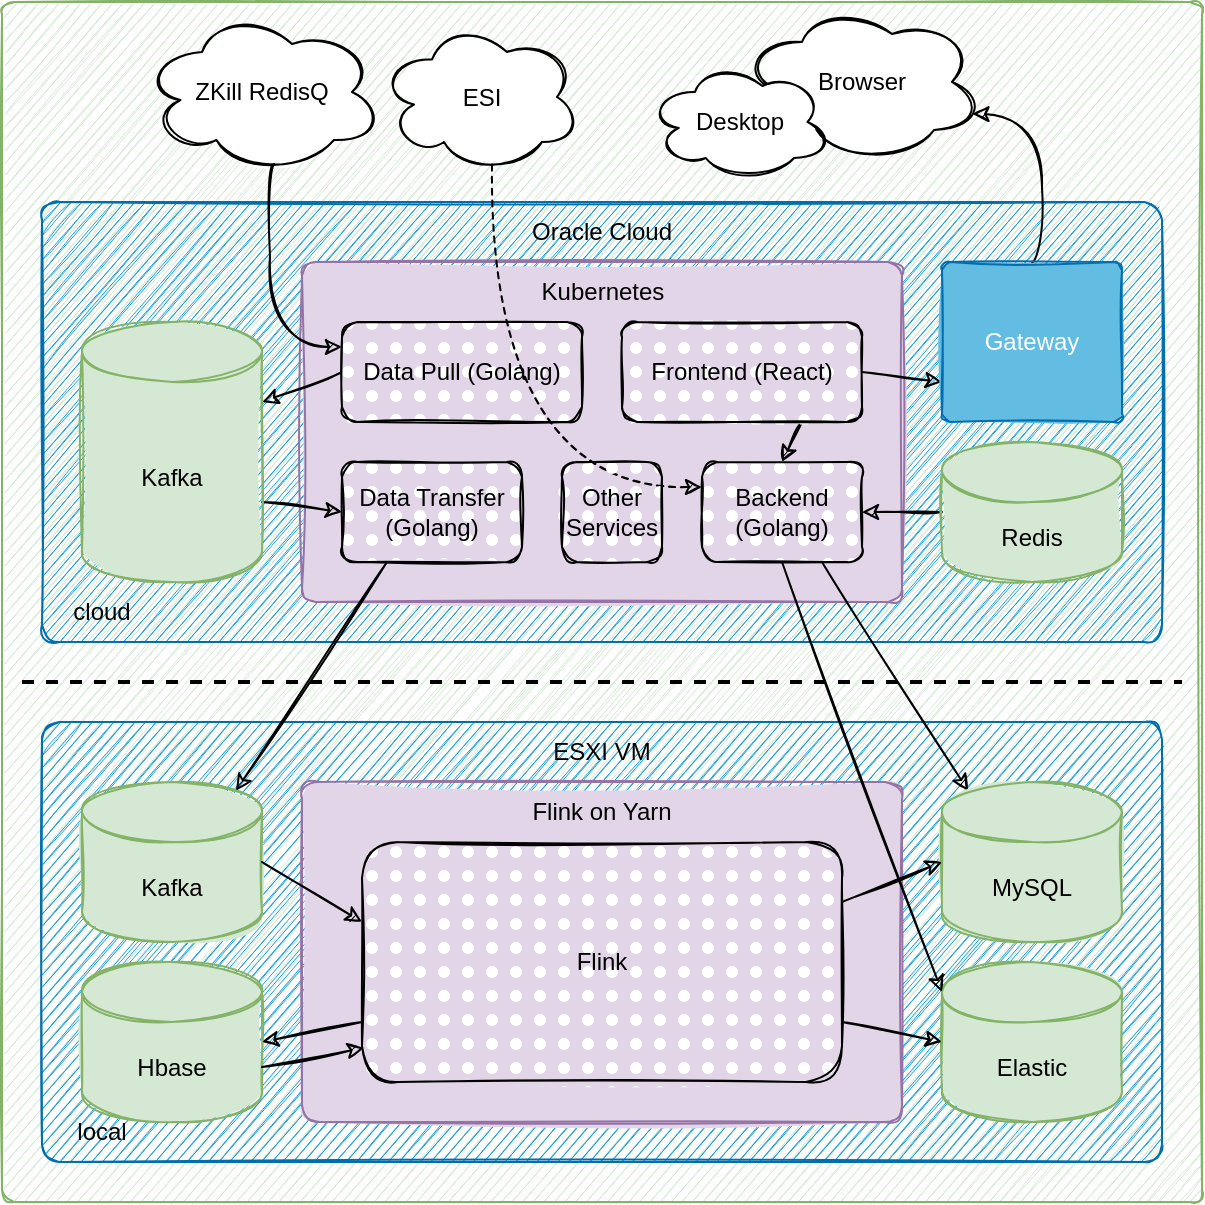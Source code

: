 <mxfile version="15.4.0" type="device"><diagram id="lJiPAaW-oheS3S2rB61n" name="第 1 页"><mxGraphModel dx="946" dy="672" grid="1" gridSize="10" guides="1" tooltips="1" connect="1" arrows="1" fold="1" page="1" pageScale="1" pageWidth="827" pageHeight="1169" math="0" shadow="0"><root><mxCell id="0"/><mxCell id="1" parent="0"/><mxCell id="WpzI63JATaeKi3BBJ06k-2" value="" style="rounded=1;whiteSpace=wrap;html=1;arcSize=1;sketch=1;fillColor=#d5e8d4;strokeColor=#82b366;" vertex="1" parent="1"><mxGeometry width="600" height="600" as="geometry"/></mxCell><mxCell id="WpzI63JATaeKi3BBJ06k-5" value="" style="rounded=1;whiteSpace=wrap;html=1;arcSize=4;sketch=1;fillColor=#1ba1e2;strokeColor=#006EAF;fontColor=#ffffff;" vertex="1" parent="1"><mxGeometry x="20" y="100" width="560" height="220" as="geometry"/></mxCell><mxCell id="WpzI63JATaeKi3BBJ06k-4" value="" style="rounded=1;whiteSpace=wrap;html=1;arcSize=4;sketch=1;fillColor=#1ba1e2;strokeColor=#006EAF;fontColor=#ffffff;" vertex="1" parent="1"><mxGeometry x="20" y="360" width="560" height="220" as="geometry"/></mxCell><mxCell id="WpzI63JATaeKi3BBJ06k-1" value="ZKill RedisQ" style="ellipse;shape=cloud;whiteSpace=wrap;html=1;sketch=1;" vertex="1" parent="1"><mxGeometry x="70" y="5" width="120" height="80" as="geometry"/></mxCell><mxCell id="WpzI63JATaeKi3BBJ06k-6" value="Oracle Cloud" style="text;html=1;strokeColor=none;fillColor=none;align=center;verticalAlign=middle;whiteSpace=wrap;rounded=0;sketch=1;" vertex="1" parent="1"><mxGeometry x="240" y="100" width="120" height="30" as="geometry"/></mxCell><mxCell id="WpzI63JATaeKi3BBJ06k-7" value="ESXI VM" style="text;html=1;strokeColor=none;fillColor=none;align=center;verticalAlign=middle;whiteSpace=wrap;rounded=0;sketch=1;" vertex="1" parent="1"><mxGeometry x="240" y="360" width="120" height="30" as="geometry"/></mxCell><mxCell id="WpzI63JATaeKi3BBJ06k-8" value="" style="rounded=1;whiteSpace=wrap;html=1;arcSize=4;sketch=1;fillColor=#e1d5e7;strokeColor=#9673a6;fillStyle=solid;" vertex="1" parent="1"><mxGeometry x="150" y="130" width="300" height="170" as="geometry"/></mxCell><mxCell id="WpzI63JATaeKi3BBJ06k-19" style="edgeStyle=none;rounded=0;orthogonalLoop=1;jettySize=auto;html=1;exitX=0;exitY=0.5;exitDx=0;exitDy=0;entryX=1;entryY=0;entryDx=0;entryDy=40;entryPerimeter=0;sketch=1;" edge="1" parent="1" source="WpzI63JATaeKi3BBJ06k-3" target="WpzI63JATaeKi3BBJ06k-10"><mxGeometry relative="1" as="geometry"/></mxCell><mxCell id="WpzI63JATaeKi3BBJ06k-3" value="Data Pull (Golang)" style="rounded=1;whiteSpace=wrap;html=1;sketch=1;fillStyle=dots;" vertex="1" parent="1"><mxGeometry x="170" y="160" width="120" height="50" as="geometry"/></mxCell><mxCell id="WpzI63JATaeKi3BBJ06k-20" style="edgeStyle=none;rounded=0;orthogonalLoop=1;jettySize=auto;html=1;exitX=1;exitY=0;exitDx=0;exitDy=90;exitPerimeter=0;entryX=0;entryY=0.5;entryDx=0;entryDy=0;sketch=1;" edge="1" parent="1" source="WpzI63JATaeKi3BBJ06k-10" target="WpzI63JATaeKi3BBJ06k-18"><mxGeometry relative="1" as="geometry"/></mxCell><mxCell id="WpzI63JATaeKi3BBJ06k-10" value="Kafka" style="shape=cylinder3;whiteSpace=wrap;html=1;boundedLbl=1;backgroundOutline=1;size=15;sketch=1;fillColor=#d5e8d4;strokeColor=#82b366;fillStyle=solid;" vertex="1" parent="1"><mxGeometry x="40" y="160" width="90" height="130" as="geometry"/></mxCell><mxCell id="WpzI63JATaeKi3BBJ06k-12" value="Kubernetes" style="text;html=1;strokeColor=none;fillColor=none;align=center;verticalAlign=middle;whiteSpace=wrap;rounded=0;sketch=1;" vertex="1" parent="1"><mxGeometry x="252.5" y="130" width="95" height="30" as="geometry"/></mxCell><mxCell id="WpzI63JATaeKi3BBJ06k-14" value="Kafka" style="shape=cylinder3;whiteSpace=wrap;html=1;boundedLbl=1;backgroundOutline=1;size=15;sketch=1;fillColor=#d5e8d4;strokeColor=#82b366;fillStyle=solid;" vertex="1" parent="1"><mxGeometry x="40" y="390" width="90" height="80" as="geometry"/></mxCell><mxCell id="WpzI63JATaeKi3BBJ06k-16" value="Hbase" style="shape=cylinder3;whiteSpace=wrap;html=1;boundedLbl=1;backgroundOutline=1;size=15;sketch=1;fillColor=#d5e8d4;strokeColor=#82b366;fillStyle=solid;" vertex="1" parent="1"><mxGeometry x="40" y="480" width="90" height="80" as="geometry"/></mxCell><mxCell id="WpzI63JATaeKi3BBJ06k-17" style="rounded=0;orthogonalLoop=1;jettySize=auto;html=1;exitX=0.55;exitY=0.95;exitDx=0;exitDy=0;exitPerimeter=0;entryX=0;entryY=0.25;entryDx=0;entryDy=0;edgeStyle=orthogonalEdgeStyle;curved=1;sketch=1;" edge="1" parent="1" source="WpzI63JATaeKi3BBJ06k-1" target="WpzI63JATaeKi3BBJ06k-3"><mxGeometry relative="1" as="geometry"><Array as="points"><mxPoint x="134" y="173"/></Array></mxGeometry></mxCell><mxCell id="WpzI63JATaeKi3BBJ06k-21" style="edgeStyle=none;rounded=0;orthogonalLoop=1;jettySize=auto;html=1;exitX=0.25;exitY=1;exitDx=0;exitDy=0;entryX=0.855;entryY=0;entryDx=0;entryDy=4.35;entryPerimeter=0;sketch=1;" edge="1" parent="1" source="WpzI63JATaeKi3BBJ06k-18" target="WpzI63JATaeKi3BBJ06k-14"><mxGeometry relative="1" as="geometry"/></mxCell><mxCell id="WpzI63JATaeKi3BBJ06k-18" value="Data Transfer (Golang)" style="rounded=1;whiteSpace=wrap;html=1;sketch=1;fillStyle=dots;" vertex="1" parent="1"><mxGeometry x="170" y="230" width="90" height="50" as="geometry"/></mxCell><mxCell id="WpzI63JATaeKi3BBJ06k-30" style="edgeStyle=none;rounded=0;orthogonalLoop=1;jettySize=auto;html=1;exitX=0.75;exitY=1;exitDx=0;exitDy=0;entryX=0.5;entryY=0;entryDx=0;entryDy=0;sketch=1;" edge="1" parent="1" source="WpzI63JATaeKi3BBJ06k-22" target="WpzI63JATaeKi3BBJ06k-23"><mxGeometry relative="1" as="geometry"/></mxCell><mxCell id="WpzI63JATaeKi3BBJ06k-43" style="rounded=0;orthogonalLoop=1;jettySize=auto;html=1;exitX=1;exitY=0.5;exitDx=0;exitDy=0;entryX=0;entryY=0.75;entryDx=0;entryDy=0;sketch=1;" edge="1" parent="1" source="WpzI63JATaeKi3BBJ06k-22" target="WpzI63JATaeKi3BBJ06k-41"><mxGeometry relative="1" as="geometry"/></mxCell><mxCell id="WpzI63JATaeKi3BBJ06k-22" value="Frontend (React)" style="rounded=1;whiteSpace=wrap;html=1;sketch=1;fillStyle=dots;" vertex="1" parent="1"><mxGeometry x="310" y="160" width="120" height="50" as="geometry"/></mxCell><mxCell id="WpzI63JATaeKi3BBJ06k-26" style="edgeStyle=none;rounded=0;orthogonalLoop=1;jettySize=auto;html=1;exitX=0.75;exitY=1;exitDx=0;exitDy=0;entryX=0.145;entryY=0;entryDx=0;entryDy=4.35;entryPerimeter=0;sketch=1;" edge="1" parent="1" source="WpzI63JATaeKi3BBJ06k-23" target="WpzI63JATaeKi3BBJ06k-24"><mxGeometry relative="1" as="geometry"/></mxCell><mxCell id="WpzI63JATaeKi3BBJ06k-23" value="Backend (Golang)" style="rounded=1;whiteSpace=wrap;html=1;sketch=1;fillStyle=dots;" vertex="1" parent="1"><mxGeometry x="350" y="230" width="80" height="50" as="geometry"/></mxCell><mxCell id="WpzI63JATaeKi3BBJ06k-24" value="MySQL" style="shape=cylinder3;whiteSpace=wrap;html=1;boundedLbl=1;backgroundOutline=1;size=15;sketch=1;fillColor=#d5e8d4;strokeColor=#82b366;fillStyle=solid;" vertex="1" parent="1"><mxGeometry x="470" y="390" width="90" height="80" as="geometry"/></mxCell><mxCell id="WpzI63JATaeKi3BBJ06k-25" value="Elastic" style="shape=cylinder3;whiteSpace=wrap;html=1;boundedLbl=1;backgroundOutline=1;size=15;sketch=1;fillColor=#d5e8d4;strokeColor=#82b366;fillStyle=solid;" vertex="1" parent="1"><mxGeometry x="470" y="480" width="90" height="80" as="geometry"/></mxCell><mxCell id="WpzI63JATaeKi3BBJ06k-27" value="" style="rounded=1;whiteSpace=wrap;html=1;arcSize=5;sketch=1;fillColor=#e1d5e7;strokeColor=#9673a6;fillStyle=solid;" vertex="1" parent="1"><mxGeometry x="150" y="390" width="300" height="170" as="geometry"/></mxCell><mxCell id="WpzI63JATaeKi3BBJ06k-29" style="edgeStyle=none;rounded=0;orthogonalLoop=1;jettySize=auto;html=1;exitX=0;exitY=0.5;exitDx=0;exitDy=0;exitPerimeter=0;entryX=1;entryY=0.5;entryDx=0;entryDy=0;sketch=1;" edge="1" parent="1" source="WpzI63JATaeKi3BBJ06k-28" target="WpzI63JATaeKi3BBJ06k-23"><mxGeometry relative="1" as="geometry"/></mxCell><mxCell id="WpzI63JATaeKi3BBJ06k-28" value="Redis" style="shape=cylinder3;whiteSpace=wrap;html=1;boundedLbl=1;backgroundOutline=1;size=15;sketch=1;fillColor=#d5e8d4;strokeColor=#82b366;fillStyle=solid;" vertex="1" parent="1"><mxGeometry x="470" y="220" width="90" height="70" as="geometry"/></mxCell><mxCell id="WpzI63JATaeKi3BBJ06k-32" value="Flink on Yarn" style="text;html=1;strokeColor=none;fillColor=none;align=center;verticalAlign=middle;whiteSpace=wrap;rounded=0;sketch=1;" vertex="1" parent="1"><mxGeometry x="255" y="390" width="90" height="30" as="geometry"/></mxCell><mxCell id="WpzI63JATaeKi3BBJ06k-34" style="edgeStyle=orthogonalEdgeStyle;rounded=0;orthogonalLoop=1;jettySize=auto;html=1;exitX=0.55;exitY=0.95;exitDx=0;exitDy=0;exitPerimeter=0;entryX=0;entryY=0.25;entryDx=0;entryDy=0;curved=1;dashed=1;sketch=1;" edge="1" parent="1" source="WpzI63JATaeKi3BBJ06k-33" target="WpzI63JATaeKi3BBJ06k-23"><mxGeometry relative="1" as="geometry"><Array as="points"><mxPoint x="245" y="243"/></Array></mxGeometry></mxCell><mxCell id="WpzI63JATaeKi3BBJ06k-33" value="ESI" style="ellipse;shape=cloud;whiteSpace=wrap;html=1;sketch=1;" vertex="1" parent="1"><mxGeometry x="190" y="10" width="100" height="75" as="geometry"/></mxCell><mxCell id="WpzI63JATaeKi3BBJ06k-37" style="edgeStyle=none;rounded=0;orthogonalLoop=1;jettySize=auto;html=1;exitX=0;exitY=0.75;exitDx=0;exitDy=0;entryX=1;entryY=0.5;entryDx=0;entryDy=0;entryPerimeter=0;sketch=1;" edge="1" parent="1" source="WpzI63JATaeKi3BBJ06k-35" target="WpzI63JATaeKi3BBJ06k-16"><mxGeometry relative="1" as="geometry"/></mxCell><mxCell id="WpzI63JATaeKi3BBJ06k-38" style="edgeStyle=none;rounded=0;orthogonalLoop=1;jettySize=auto;html=1;exitX=1;exitY=0.25;exitDx=0;exitDy=0;entryX=0;entryY=0.5;entryDx=0;entryDy=0;entryPerimeter=0;sketch=1;" edge="1" parent="1" source="WpzI63JATaeKi3BBJ06k-35" target="WpzI63JATaeKi3BBJ06k-24"><mxGeometry relative="1" as="geometry"/></mxCell><mxCell id="WpzI63JATaeKi3BBJ06k-44" style="edgeStyle=none;rounded=0;orthogonalLoop=1;jettySize=auto;html=1;exitX=1;exitY=0.75;exitDx=0;exitDy=0;entryX=0;entryY=0.5;entryDx=0;entryDy=0;entryPerimeter=0;sketch=1;" edge="1" parent="1" source="WpzI63JATaeKi3BBJ06k-35" target="WpzI63JATaeKi3BBJ06k-25"><mxGeometry relative="1" as="geometry"/></mxCell><mxCell id="WpzI63JATaeKi3BBJ06k-35" value="Flink" style="rounded=1;whiteSpace=wrap;html=1;sketch=1;fillStyle=dots;" vertex="1" parent="1"><mxGeometry x="180" y="420" width="240" height="120" as="geometry"/></mxCell><mxCell id="WpzI63JATaeKi3BBJ06k-36" style="rounded=0;orthogonalLoop=1;jettySize=auto;html=1;exitX=1;exitY=0.5;exitDx=0;exitDy=0;exitPerimeter=0;entryX=0;entryY=0.333;entryDx=0;entryDy=0;entryPerimeter=0;sketch=1;" edge="1" parent="1" source="WpzI63JATaeKi3BBJ06k-14" target="WpzI63JATaeKi3BBJ06k-35"><mxGeometry relative="1" as="geometry"/></mxCell><mxCell id="WpzI63JATaeKi3BBJ06k-40" value="Browser" style="ellipse;shape=cloud;whiteSpace=wrap;html=1;sketch=1;" vertex="1" parent="1"><mxGeometry x="370" width="120" height="80" as="geometry"/></mxCell><mxCell id="WpzI63JATaeKi3BBJ06k-54" style="edgeStyle=orthogonalEdgeStyle;rounded=0;sketch=1;orthogonalLoop=1;jettySize=auto;html=1;exitX=0.5;exitY=0;exitDx=0;exitDy=0;entryX=0.96;entryY=0.7;entryDx=0;entryDy=0;entryPerimeter=0;curved=1;" edge="1" parent="1" source="WpzI63JATaeKi3BBJ06k-41" target="WpzI63JATaeKi3BBJ06k-40"><mxGeometry relative="1" as="geometry"><Array as="points"><mxPoint x="520" y="130"/><mxPoint x="520" y="56"/></Array></mxGeometry></mxCell><mxCell id="WpzI63JATaeKi3BBJ06k-41" value="Gateway" style="rounded=1;whiteSpace=wrap;html=1;arcSize=5;sketch=1;fillStyle=solid;fillColor=#63BCE2;strokeColor=#006EAF;fontColor=#ffffff;" vertex="1" parent="1"><mxGeometry x="470" y="130" width="90" height="80" as="geometry"/></mxCell><mxCell id="WpzI63JATaeKi3BBJ06k-45" style="edgeStyle=none;rounded=0;orthogonalLoop=1;jettySize=auto;html=1;exitX=0.5;exitY=1;exitDx=0;exitDy=0;entryX=0;entryY=0;entryDx=0;entryDy=15;entryPerimeter=0;sketch=1;" edge="1" parent="1" source="WpzI63JATaeKi3BBJ06k-23" target="WpzI63JATaeKi3BBJ06k-25"><mxGeometry relative="1" as="geometry"/></mxCell><mxCell id="WpzI63JATaeKi3BBJ06k-46" style="edgeStyle=none;rounded=0;orthogonalLoop=1;jettySize=auto;html=1;exitX=1;exitY=0;exitDx=0;exitDy=52.5;exitPerimeter=0;entryX=0.004;entryY=0.858;entryDx=0;entryDy=0;entryPerimeter=0;sketch=1;" edge="1" parent="1" source="WpzI63JATaeKi3BBJ06k-16" target="WpzI63JATaeKi3BBJ06k-35"><mxGeometry relative="1" as="geometry"/></mxCell><mxCell id="WpzI63JATaeKi3BBJ06k-47" value="cloud" style="text;html=1;strokeColor=none;fillColor=none;align=center;verticalAlign=middle;whiteSpace=wrap;rounded=0;" vertex="1" parent="1"><mxGeometry x="20" y="290" width="60" height="30" as="geometry"/></mxCell><mxCell id="WpzI63JATaeKi3BBJ06k-48" value="local" style="text;html=1;strokeColor=none;fillColor=none;align=center;verticalAlign=middle;whiteSpace=wrap;rounded=0;" vertex="1" parent="1"><mxGeometry x="20" y="550" width="60" height="30" as="geometry"/></mxCell><mxCell id="WpzI63JATaeKi3BBJ06k-50" value="" style="line;strokeWidth=2;html=1;dashed=1;" vertex="1" parent="1"><mxGeometry x="10" y="335" width="580" height="10" as="geometry"/></mxCell><mxCell id="WpzI63JATaeKi3BBJ06k-52" value="Other Services" style="rounded=1;whiteSpace=wrap;html=1;sketch=1;fillStyle=dots;" vertex="1" parent="1"><mxGeometry x="280" y="230" width="50" height="50" as="geometry"/></mxCell><mxCell id="WpzI63JATaeKi3BBJ06k-53" value="Desktop" style="ellipse;shape=cloud;whiteSpace=wrap;html=1;sketch=1;" vertex="1" parent="1"><mxGeometry x="324" y="30" width="90" height="60" as="geometry"/></mxCell></root></mxGraphModel></diagram></mxfile>